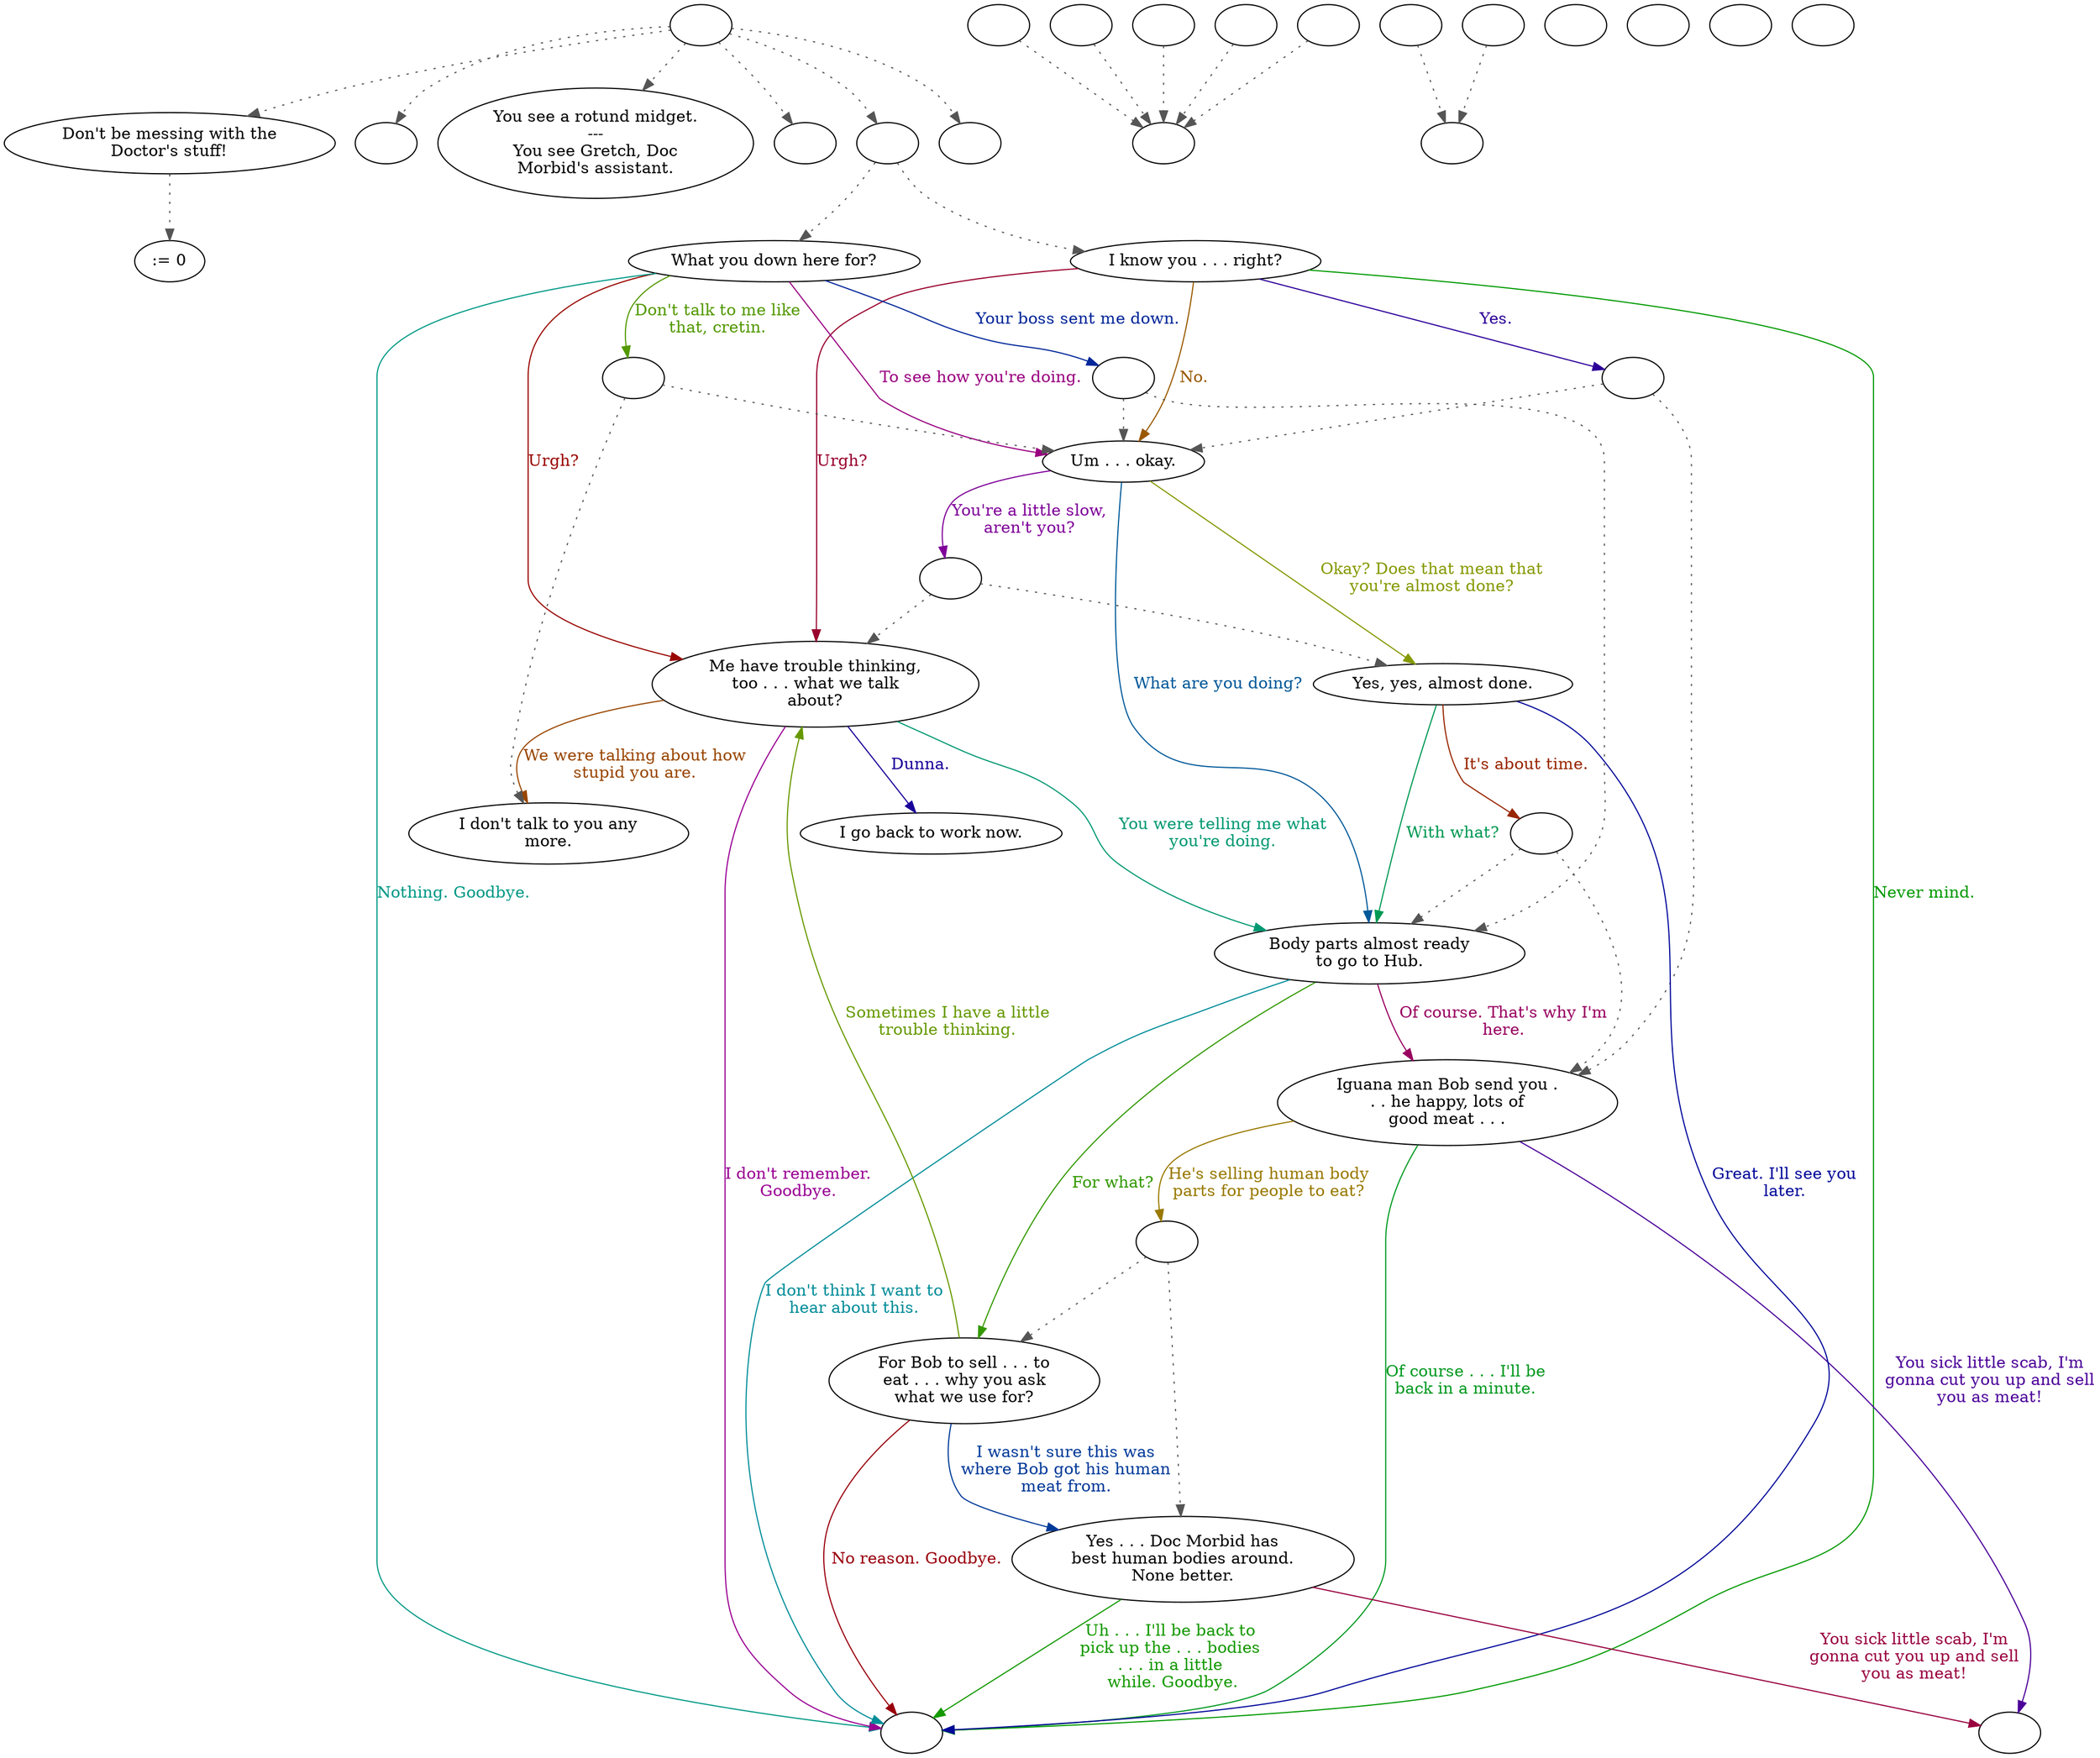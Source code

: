digraph GRETCH {
  "start" [style=filled       fillcolor="#FFFFFF"       color="#000000"]
  "start" -> "critter_p_proc" [style=dotted color="#555555"]
  "start" -> "destroy_p_proc" [style=dotted color="#555555"]
  "start" -> "look_at_p_proc" [style=dotted color="#555555"]
  "start" -> "pickup_p_proc" [style=dotted color="#555555"]
  "start" -> "talk_p_proc" [style=dotted color="#555555"]
  "start" -> "timed_event_p_proc" [style=dotted color="#555555"]
  "start" [label=""]
  "critter_p_proc" [style=filled       fillcolor="#FFFFFF"       color="#000000"]
  "critter_p_proc" -> ":= 0" [style=dotted color="#555555"]
  "critter_p_proc" [label="Don't be messing with the\nDoctor's stuff!"]
  "destroy_p_proc" [style=filled       fillcolor="#FFFFFF"       color="#000000"]
  "destroy_p_proc" [label=""]
  "pickup_p_proc" [style=filled       fillcolor="#FFFFFF"       color="#000000"]
  "pickup_p_proc" [label=""]
  "look_at_p_proc" [style=filled       fillcolor="#FFFFFF"       color="#000000"]
  "look_at_p_proc" [label="You see a rotund midget.\n---\nYou see Gretch, Doc\nMorbid's assistant."]
  "talk_p_proc" [style=filled       fillcolor="#FFFFFF"       color="#000000"]
  "talk_p_proc" -> "Gretch01" [style=dotted color="#555555"]
  "talk_p_proc" -> "Gretch00" [style=dotted color="#555555"]
  "talk_p_proc" [label=""]
  "timed_event_p_proc" [style=filled       fillcolor="#FFFFFF"       color="#000000"]
  "timed_event_p_proc" [label=""]
  "Gretch00" [style=filled       fillcolor="#FFFFFF"       color="#000000"]
  "Gretch00" [label="What you down here for?"]
  "Gretch00" -> "Gretch07" [label="Urgh?" color="#990600" fontcolor="#990600"]
  "Gretch00" -> "Gretch00a" [label="Your boss sent me down." color="#002699" fontcolor="#002699"]
  "Gretch00" -> "Gretch00b" [label="Don't talk to me like\nthat, cretin." color="#539900" fontcolor="#539900"]
  "Gretch00" -> "Gretch02" [label="To see how you're doing." color="#990080" fontcolor="#990080"]
  "Gretch00" -> "GretchEnd" [label="Nothing. Goodbye." color="#009986" fontcolor="#009986"]
  "Gretch00a" [style=filled       fillcolor="#FFFFFF"       color="#000000"]
  "Gretch00a" -> "Gretch04" [style=dotted color="#555555"]
  "Gretch00a" -> "Gretch02" [style=dotted color="#555555"]
  "Gretch00a" [label=""]
  "Gretch00b" [style=filled       fillcolor="#FFFFFF"       color="#000000"]
  "Gretch00b" -> "Gretch02" [style=dotted color="#555555"]
  "Gretch00b" -> "Gretch08" [style=dotted color="#555555"]
  "Gretch00b" [label=""]
  "Gretch01" [style=filled       fillcolor="#FFFFFF"       color="#000000"]
  "Gretch01" [label="I know you . . . right?"]
  "Gretch01" -> "Gretch02" [label="No." color="#995900" fontcolor="#995900"]
  "Gretch01" -> "Gretch01a" [label="Yes." color="#2D0099" fontcolor="#2D0099"]
  "Gretch01" -> "GretchEnd" [label="Never mind." color="#009900" fontcolor="#009900"]
  "Gretch01" -> "Gretch07" [label="Urgh?" color="#99002D" fontcolor="#99002D"]
  "Gretch01a" [style=filled       fillcolor="#FFFFFF"       color="#000000"]
  "Gretch01a" -> "Gretch05" [style=dotted color="#555555"]
  "Gretch01a" -> "Gretch02" [style=dotted color="#555555"]
  "Gretch01a" [label=""]
  "Gretch02" [style=filled       fillcolor="#FFFFFF"       color="#000000"]
  "Gretch02" [label="Um . . . okay."]
  "Gretch02" -> "Gretch04" [label="What are you doing?" color="#005999" fontcolor="#005999"]
  "Gretch02" -> "Gretch03" [label="Okay? Does that mean that\nyou're almost done?" color="#869900" fontcolor="#869900"]
  "Gretch02" -> "Gretch02a" [label="You're a little slow,\naren't you?" color="#7F0099" fontcolor="#7F0099"]
  "Gretch02a" [style=filled       fillcolor="#FFFFFF"       color="#000000"]
  "Gretch02a" -> "Gretch03" [style=dotted color="#555555"]
  "Gretch02a" -> "Gretch07" [style=dotted color="#555555"]
  "Gretch02a" [label=""]
  "Gretch03" [style=filled       fillcolor="#FFFFFF"       color="#000000"]
  "Gretch03" [label="Yes, yes, almost done."]
  "Gretch03" -> "Gretch04" [label="With what?" color="#009953" fontcolor="#009953"]
  "Gretch03" -> "Gretch03a" [label="It's about time." color="#992600" fontcolor="#992600"]
  "Gretch03" -> "GretchEnd" [label="Great. I'll see you\nlater." color="#000799" fontcolor="#000799"]
  "Gretch03a" [style=filled       fillcolor="#FFFFFF"       color="#000000"]
  "Gretch03a" -> "Gretch05" [style=dotted color="#555555"]
  "Gretch03a" -> "Gretch04" [style=dotted color="#555555"]
  "Gretch03a" [label=""]
  "Gretch04" [style=filled       fillcolor="#FFFFFF"       color="#000000"]
  "Gretch04" [label="Body parts almost ready\nto go to Hub."]
  "Gretch04" -> "Gretch06" [label="For what?" color="#339900" fontcolor="#339900"]
  "Gretch04" -> "Gretch05" [label="Of course. That's why I'm\nhere." color="#990060" fontcolor="#990060"]
  "Gretch04" -> "GretchEnd" [label="I don't think I want to\nhear about this." color="#008D99" fontcolor="#008D99"]
  "Gretch05" [style=filled       fillcolor="#FFFFFF"       color="#000000"]
  "Gretch05" [label="Iguana man Bob send you .\n. . he happy, lots of\ngood meat . . ."]
  "Gretch05" -> "Gretch05a" [label="He's selling human body\nparts for people to eat?" color="#997900" fontcolor="#997900"]
  "Gretch05" -> "GretchCombat" [label="You sick little scab, I'm\ngonna cut you up and sell\nyou as meat!" color="#4C0099" fontcolor="#4C0099"]
  "Gretch05" -> "GretchEnd" [label="Of course . . . I'll be\nback in a minute." color="#009920" fontcolor="#009920"]
  "Gretch05a" [style=filled       fillcolor="#FFFFFF"       color="#000000"]
  "Gretch05a" -> "Gretch09" [style=dotted color="#555555"]
  "Gretch05a" -> "Gretch06" [style=dotted color="#555555"]
  "Gretch05a" [label=""]
  "Gretch06" [style=filled       fillcolor="#FFFFFF"       color="#000000"]
  "Gretch06" [label="For Bob to sell . . . to\neat . . . why you ask\nwhat we use for?"]
  "Gretch06" -> "GretchEnd" [label="No reason. Goodbye." color="#99000D" fontcolor="#99000D"]
  "Gretch06" -> "Gretch09" [label="I wasn't sure this was\nwhere Bob got his human\nmeat from." color="#003A99" fontcolor="#003A99"]
  "Gretch06" -> "Gretch07" [label="Sometimes I have a little\ntrouble thinking." color="#669900" fontcolor="#669900"]
  "Gretch07" [style=filled       fillcolor="#FFFFFF"       color="#000000"]
  "Gretch07" [label="Me have trouble thinking,\ntoo . . . what we talk\nabout?"]
  "Gretch07" -> "GretchEnd" [label="I don't remember.\nGoodbye." color="#990093" fontcolor="#990093"]
  "Gretch07" -> "Gretch04" [label="You were telling me what\nyou're doing." color="#009972" fontcolor="#009972"]
  "Gretch07" -> "Gretch08" [label="We were talking about how\nstupid you are." color="#994600" fontcolor="#994600"]
  "Gretch07" -> "Gretch10" [label="Dunna." color="#190099" fontcolor="#190099"]
  "Gretch08" [style=filled       fillcolor="#FFFFFF"       color="#000000"]
  "Gretch08" [label="I don't talk to you any\nmore."]
  "Gretch09" [style=filled       fillcolor="#FFFFFF"       color="#000000"]
  "Gretch09" [label="Yes . . . Doc Morbid has\nbest human bodies around.\nNone better."]
  "Gretch09" -> "GretchEnd" [label="Uh . . . I'll be back to\npick up the . . . bodies\n. . . in a little\n while. Goodbye." color="#149900" fontcolor="#149900"]
  "Gretch09" -> "GretchCombat" [label="You sick little scab, I'm\ngonna cut you up and sell\nyou as meat!" color="#990040" fontcolor="#990040"]
  "Gretch10" [style=filled       fillcolor="#FFFFFF"       color="#000000"]
  "Gretch10" [label="I go back to work now."]
  "GretchEnd" [style=filled       fillcolor="#FFFFFF"       color="#000000"]
  "GretchEnd" [label=""]
  "GretchCombat" [style=filled       fillcolor="#FFFFFF"       color="#000000"]
  "GretchCombat" [label=""]
  "get_reaction" [style=filled       fillcolor="#FFFFFF"       color="#000000"]
  "get_reaction" -> "ReactToLevel" [style=dotted color="#555555"]
  "get_reaction" [label=""]
  "ReactToLevel" [style=filled       fillcolor="#FFFFFF"       color="#000000"]
  "ReactToLevel" [label=""]
  "LevelToReact" [style=filled       fillcolor="#FFFFFF"       color="#000000"]
  "LevelToReact" [label=""]
  "UpReact" [style=filled       fillcolor="#FFFFFF"       color="#000000"]
  "UpReact" -> "ReactToLevel" [style=dotted color="#555555"]
  "UpReact" [label=""]
  "DownReact" [style=filled       fillcolor="#FFFFFF"       color="#000000"]
  "DownReact" -> "ReactToLevel" [style=dotted color="#555555"]
  "DownReact" [label=""]
  "BottomReact" [style=filled       fillcolor="#FFFFFF"       color="#000000"]
  "BottomReact" [label=""]
  "TopReact" [style=filled       fillcolor="#FFFFFF"       color="#000000"]
  "TopReact" [label=""]
  "BigUpReact" [style=filled       fillcolor="#FFFFFF"       color="#000000"]
  "BigUpReact" -> "ReactToLevel" [style=dotted color="#555555"]
  "BigUpReact" [label=""]
  "BigDownReact" [style=filled       fillcolor="#FFFFFF"       color="#000000"]
  "BigDownReact" -> "ReactToLevel" [style=dotted color="#555555"]
  "BigDownReact" [label=""]
  "UpReactLevel" [style=filled       fillcolor="#FFFFFF"       color="#000000"]
  "UpReactLevel" -> "LevelToReact" [style=dotted color="#555555"]
  "UpReactLevel" [label=""]
  "DownReactLevel" [style=filled       fillcolor="#FFFFFF"       color="#000000"]
  "DownReactLevel" -> "LevelToReact" [style=dotted color="#555555"]
  "DownReactLevel" [label=""]
  "Goodbyes" [style=filled       fillcolor="#FFFFFF"       color="#000000"]
  "Goodbyes" [label=""]
  "damage_p_proc" [style=filled       fillcolor="#FFFFFF"       color="#000000"]
  "damage_p_proc" [label=""]
}
